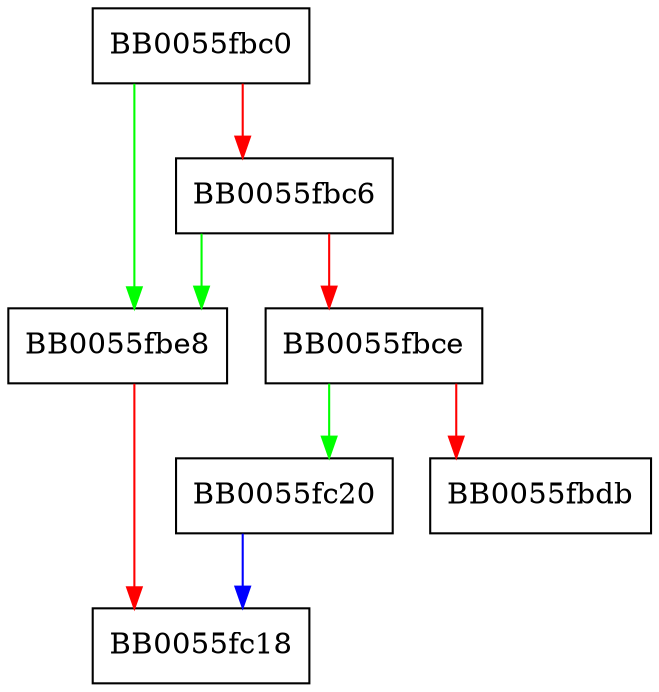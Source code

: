 digraph OSSL_CMP_CTX_server_perform {
  node [shape="box"];
  graph [splines=ortho];
  BB0055fbc0 -> BB0055fbe8 [color="green"];
  BB0055fbc0 -> BB0055fbc6 [color="red"];
  BB0055fbc6 -> BB0055fbe8 [color="green"];
  BB0055fbc6 -> BB0055fbce [color="red"];
  BB0055fbce -> BB0055fc20 [color="green"];
  BB0055fbce -> BB0055fbdb [color="red"];
  BB0055fbe8 -> BB0055fc18 [color="red"];
  BB0055fc20 -> BB0055fc18 [color="blue"];
}